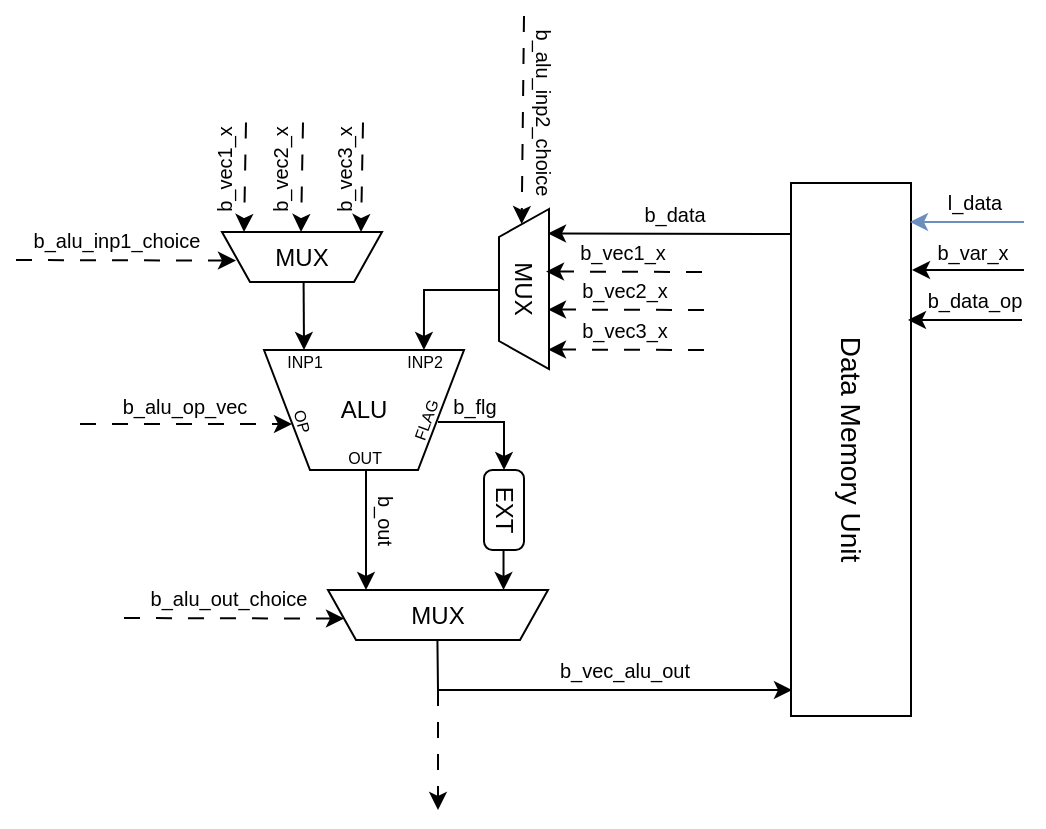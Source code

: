 <mxfile version="27.1.6">
  <diagram name="Страница — 1" id="kwNMGFLmGdAMEIbBHj_G">
    <mxGraphModel dx="815" dy="429" grid="1" gridSize="10" guides="1" tooltips="1" connect="1" arrows="1" fold="1" page="1" pageScale="1" pageWidth="827" pageHeight="1169" math="0" shadow="0">
      <root>
        <mxCell id="0" />
        <mxCell id="1" parent="0" />
        <mxCell id="6-Dcuf0o0tqXMm8fYNL0-1" value="ALU" style="verticalLabelPosition=middle;verticalAlign=middle;html=1;shape=trapezoid;perimeter=trapezoidPerimeter;whiteSpace=wrap;size=0.23;arcSize=10;flipV=1;labelPosition=center;align=center;" vertex="1" parent="1">
          <mxGeometry x="290" y="390" width="100" height="60" as="geometry" />
        </mxCell>
        <mxCell id="6-Dcuf0o0tqXMm8fYNL0-2" value="&lt;font style=&quot;font-size: 8px;&quot;&gt;INP1&lt;/font&gt;" style="text;html=1;align=center;verticalAlign=middle;resizable=0;points=[];autosize=1;strokeColor=none;fillColor=none;" vertex="1" parent="1">
          <mxGeometry x="290" y="380" width="40" height="30" as="geometry" />
        </mxCell>
        <mxCell id="6-Dcuf0o0tqXMm8fYNL0-3" value="&lt;font style=&quot;font-size: 8px;&quot;&gt;INP2&lt;/font&gt;" style="text;html=1;align=center;verticalAlign=middle;resizable=0;points=[];autosize=1;strokeColor=none;fillColor=none;" vertex="1" parent="1">
          <mxGeometry x="350" y="380" width="40" height="30" as="geometry" />
        </mxCell>
        <mxCell id="6-Dcuf0o0tqXMm8fYNL0-4" value="&lt;font style=&quot;font-size: 8px;&quot;&gt;OP&lt;/font&gt;" style="text;html=1;align=center;verticalAlign=middle;resizable=0;points=[];autosize=1;strokeColor=none;fillColor=none;rotation=75;" vertex="1" parent="1">
          <mxGeometry x="290" y="410" width="40" height="30" as="geometry" />
        </mxCell>
        <mxCell id="6-Dcuf0o0tqXMm8fYNL0-5" value="&lt;font style=&quot;font-size: 8px;&quot;&gt;FLAG&lt;/font&gt;" style="text;html=1;align=center;verticalAlign=middle;resizable=0;points=[];autosize=1;strokeColor=none;fillColor=none;rotation=-70;flipV=1;flipH=1;" vertex="1" parent="1">
          <mxGeometry x="349.996" y="410.004" width="40" height="30" as="geometry" />
        </mxCell>
        <mxCell id="6-Dcuf0o0tqXMm8fYNL0-6" value="&lt;span style=&quot;font-size: 8px;&quot;&gt;OUT&lt;/span&gt;" style="text;html=1;align=center;verticalAlign=middle;resizable=0;points=[];autosize=1;strokeColor=none;fillColor=none;rotation=0;flipV=1;flipH=1;" vertex="1" parent="1">
          <mxGeometry x="319.996" y="428.004" width="40" height="30" as="geometry" />
        </mxCell>
        <mxCell id="6-Dcuf0o0tqXMm8fYNL0-9" value="" style="endArrow=classic;html=1;rounded=0;" edge="1" parent="1">
          <mxGeometry width="50" height="50" relative="1" as="geometry">
            <mxPoint x="341" y="450" as="sourcePoint" />
            <mxPoint x="341" y="510" as="targetPoint" />
          </mxGeometry>
        </mxCell>
        <mxCell id="6-Dcuf0o0tqXMm8fYNL0-10" value="MUX" style="shape=trapezoid;perimeter=trapezoidPerimeter;whiteSpace=wrap;html=1;fixedSize=1;rotation=0;size=14;flipH=0;flipV=1;" vertex="1" parent="1">
          <mxGeometry x="322" y="510" width="110" height="25" as="geometry" />
        </mxCell>
        <mxCell id="6-Dcuf0o0tqXMm8fYNL0-11" value="" style="endArrow=classic;html=1;rounded=0;dashed=1;dashPattern=8 8;" edge="1" parent="1">
          <mxGeometry width="50" height="50" relative="1" as="geometry">
            <mxPoint x="220" y="524" as="sourcePoint" />
            <mxPoint x="330" y="524.3" as="targetPoint" />
          </mxGeometry>
        </mxCell>
        <mxCell id="6-Dcuf0o0tqXMm8fYNL0-12" value="&lt;font style=&quot;font-size: 10px;&quot;&gt;b_alu_out_choice&lt;/font&gt;" style="text;html=1;align=center;verticalAlign=middle;resizable=0;points=[];autosize=1;strokeColor=none;fillColor=none;rotation=0;" vertex="1" parent="1">
          <mxGeometry x="222" y="499" width="100" height="30" as="geometry" />
        </mxCell>
        <mxCell id="6-Dcuf0o0tqXMm8fYNL0-14" value="" style="endArrow=classic;html=1;rounded=0;" edge="1" parent="1">
          <mxGeometry width="50" height="50" relative="1" as="geometry">
            <mxPoint x="377" y="426" as="sourcePoint" />
            <mxPoint x="410" y="450" as="targetPoint" />
            <Array as="points">
              <mxPoint x="410" y="426" />
            </Array>
          </mxGeometry>
        </mxCell>
        <mxCell id="6-Dcuf0o0tqXMm8fYNL0-15" value="" style="endArrow=classic;html=1;rounded=0;dashed=1;dashPattern=8 8;" edge="1" parent="1">
          <mxGeometry width="50" height="50" relative="1" as="geometry">
            <mxPoint x="198" y="427" as="sourcePoint" />
            <mxPoint x="304" y="427" as="targetPoint" />
          </mxGeometry>
        </mxCell>
        <mxCell id="6-Dcuf0o0tqXMm8fYNL0-16" value="&lt;font style=&quot;font-size: 10px;&quot;&gt;b_alu_op_vec&lt;/font&gt;" style="text;html=1;align=center;verticalAlign=middle;resizable=0;points=[];autosize=1;strokeColor=none;fillColor=none;" vertex="1" parent="1">
          <mxGeometry x="205" y="403" width="90" height="30" as="geometry" />
        </mxCell>
        <mxCell id="6-Dcuf0o0tqXMm8fYNL0-17" value="" style="endArrow=classic;html=1;rounded=0;dashed=1;dashPattern=8 8;" edge="1" parent="1">
          <mxGeometry width="50" height="50" relative="1" as="geometry">
            <mxPoint x="420" y="223" as="sourcePoint" />
            <mxPoint x="418.83" y="327" as="targetPoint" />
          </mxGeometry>
        </mxCell>
        <mxCell id="6-Dcuf0o0tqXMm8fYNL0-18" value="&lt;font style=&quot;font-size: 10px;&quot;&gt;b_vec1_x&lt;/font&gt;" style="text;html=1;align=center;verticalAlign=middle;resizable=0;points=[];autosize=1;strokeColor=none;fillColor=none;" vertex="1" parent="1">
          <mxGeometry x="434" y="326" width="70" height="30" as="geometry" />
        </mxCell>
        <mxCell id="6-Dcuf0o0tqXMm8fYNL0-19" value="MUX" style="shape=trapezoid;perimeter=trapezoidPerimeter;whiteSpace=wrap;html=1;fixedSize=1;rotation=0;size=14;flipH=0;flipV=1;" vertex="1" parent="1">
          <mxGeometry x="269" y="331" width="80" height="25" as="geometry" />
        </mxCell>
        <mxCell id="6-Dcuf0o0tqXMm8fYNL0-20" value="" style="endArrow=classic;html=1;rounded=0;dashed=1;dashPattern=8 8;" edge="1" parent="1">
          <mxGeometry width="50" height="50" relative="1" as="geometry">
            <mxPoint x="166" y="345" as="sourcePoint" />
            <mxPoint x="276" y="345.3" as="targetPoint" />
          </mxGeometry>
        </mxCell>
        <mxCell id="6-Dcuf0o0tqXMm8fYNL0-21" value="&lt;font style=&quot;font-size: 10px;&quot;&gt;b_alu_inp1_choice&lt;/font&gt;" style="text;html=1;align=center;verticalAlign=middle;resizable=0;points=[];autosize=1;strokeColor=none;fillColor=none;rotation=0;" vertex="1" parent="1">
          <mxGeometry x="161" y="320" width="110" height="30" as="geometry" />
        </mxCell>
        <mxCell id="6-Dcuf0o0tqXMm8fYNL0-23" value="" style="endArrow=classic;html=1;rounded=0;" edge="1" parent="1">
          <mxGeometry width="50" height="50" relative="1" as="geometry">
            <mxPoint x="309.8" y="356" as="sourcePoint" />
            <mxPoint x="310" y="390" as="targetPoint" />
          </mxGeometry>
        </mxCell>
        <mxCell id="6-Dcuf0o0tqXMm8fYNL0-25" value="" style="endArrow=classic;html=1;rounded=0;" edge="1" parent="1">
          <mxGeometry width="50" height="50" relative="1" as="geometry">
            <mxPoint x="410" y="360" as="sourcePoint" />
            <mxPoint x="369.96" y="390" as="targetPoint" />
            <Array as="points">
              <mxPoint x="370" y="360" />
            </Array>
          </mxGeometry>
        </mxCell>
        <mxCell id="6-Dcuf0o0tqXMm8fYNL0-26" value="MUX" style="shape=trapezoid;perimeter=trapezoidPerimeter;whiteSpace=wrap;html=1;fixedSize=1;rotation=90;size=14;flipH=0;flipV=1;" vertex="1" parent="1">
          <mxGeometry x="380" y="347" width="80" height="25" as="geometry" />
        </mxCell>
        <mxCell id="6-Dcuf0o0tqXMm8fYNL0-27" value="&lt;font style=&quot;font-size: 10px;&quot;&gt;b_alu_inp2_choice&lt;/font&gt;" style="text;html=1;align=center;verticalAlign=middle;resizable=0;points=[];autosize=1;strokeColor=none;fillColor=none;rotation=90;" vertex="1" parent="1">
          <mxGeometry x="375" y="256" width="110" height="30" as="geometry" />
        </mxCell>
        <mxCell id="6-Dcuf0o0tqXMm8fYNL0-28" value="" style="endArrow=classic;html=1;rounded=0;dashed=1;dashPattern=8 8;" edge="1" parent="1">
          <mxGeometry width="50" height="50" relative="1" as="geometry">
            <mxPoint x="509" y="351" as="sourcePoint" />
            <mxPoint x="431" y="350.76" as="targetPoint" />
          </mxGeometry>
        </mxCell>
        <mxCell id="6-Dcuf0o0tqXMm8fYNL0-29" value="&lt;font style=&quot;font-size: 10px;&quot;&gt;b_vec2_x&lt;/font&gt;" style="text;html=1;align=center;verticalAlign=middle;resizable=0;points=[];autosize=1;strokeColor=none;fillColor=none;" vertex="1" parent="1">
          <mxGeometry x="435" y="345" width="70" height="30" as="geometry" />
        </mxCell>
        <mxCell id="6-Dcuf0o0tqXMm8fYNL0-30" value="" style="endArrow=classic;html=1;rounded=0;dashed=1;dashPattern=8 8;" edge="1" parent="1">
          <mxGeometry width="50" height="50" relative="1" as="geometry">
            <mxPoint x="510" y="370" as="sourcePoint" />
            <mxPoint x="432" y="369.76" as="targetPoint" />
          </mxGeometry>
        </mxCell>
        <mxCell id="6-Dcuf0o0tqXMm8fYNL0-31" value="&lt;font style=&quot;font-size: 10px;&quot;&gt;b_vec3_x&lt;/font&gt;" style="text;html=1;align=center;verticalAlign=middle;resizable=0;points=[];autosize=1;strokeColor=none;fillColor=none;" vertex="1" parent="1">
          <mxGeometry x="435" y="365" width="70" height="30" as="geometry" />
        </mxCell>
        <mxCell id="6-Dcuf0o0tqXMm8fYNL0-32" value="" style="endArrow=classic;html=1;rounded=0;dashed=1;dashPattern=8 8;" edge="1" parent="1">
          <mxGeometry width="50" height="50" relative="1" as="geometry">
            <mxPoint x="510" y="390" as="sourcePoint" />
            <mxPoint x="432" y="389.76" as="targetPoint" />
          </mxGeometry>
        </mxCell>
        <mxCell id="6-Dcuf0o0tqXMm8fYNL0-33" value="&lt;font style=&quot;font-size: 10px;&quot;&gt;b_vec1_x&lt;/font&gt;" style="text;html=1;align=center;verticalAlign=middle;resizable=0;points=[];autosize=1;strokeColor=none;fillColor=none;rotation=-90;" vertex="1" parent="1">
          <mxGeometry x="235" y="285" width="70" height="30" as="geometry" />
        </mxCell>
        <mxCell id="6-Dcuf0o0tqXMm8fYNL0-34" value="" style="endArrow=classic;html=1;rounded=0;dashed=1;dashPattern=8 8;" edge="1" parent="1">
          <mxGeometry width="50" height="50" relative="1" as="geometry">
            <mxPoint x="281" y="276.24" as="sourcePoint" />
            <mxPoint x="280" y="331" as="targetPoint" />
          </mxGeometry>
        </mxCell>
        <mxCell id="6-Dcuf0o0tqXMm8fYNL0-39" value="" style="endArrow=classic;html=1;rounded=0;dashed=1;dashPattern=8 8;" edge="1" parent="1">
          <mxGeometry width="50" height="50" relative="1" as="geometry">
            <mxPoint x="309.5" y="276.24" as="sourcePoint" />
            <mxPoint x="308.5" y="331" as="targetPoint" />
          </mxGeometry>
        </mxCell>
        <mxCell id="6-Dcuf0o0tqXMm8fYNL0-40" value="" style="endArrow=classic;html=1;rounded=0;dashed=1;dashPattern=8 8;" edge="1" parent="1">
          <mxGeometry width="50" height="50" relative="1" as="geometry">
            <mxPoint x="339.5" y="276.24" as="sourcePoint" />
            <mxPoint x="338.5" y="331" as="targetPoint" />
          </mxGeometry>
        </mxCell>
        <mxCell id="6-Dcuf0o0tqXMm8fYNL0-41" value="&lt;font style=&quot;font-size: 10px;&quot;&gt;b_vec2_x&lt;/font&gt;" style="text;html=1;align=center;verticalAlign=middle;resizable=0;points=[];autosize=1;strokeColor=none;fillColor=none;rotation=-90;" vertex="1" parent="1">
          <mxGeometry x="263" y="285" width="70" height="30" as="geometry" />
        </mxCell>
        <mxCell id="6-Dcuf0o0tqXMm8fYNL0-42" value="&lt;font style=&quot;font-size: 10px;&quot;&gt;b_vec3_x&lt;/font&gt;" style="text;html=1;align=center;verticalAlign=middle;resizable=0;points=[];autosize=1;strokeColor=none;fillColor=none;rotation=-90;" vertex="1" parent="1">
          <mxGeometry x="295" y="285" width="70" height="30" as="geometry" />
        </mxCell>
        <mxCell id="6-Dcuf0o0tqXMm8fYNL0-43" value="&lt;font style=&quot;font-size: 10px;&quot;&gt;b_out&lt;/font&gt;" style="text;html=1;align=center;verticalAlign=middle;resizable=0;points=[];autosize=1;strokeColor=none;fillColor=none;rotation=90;" vertex="1" parent="1">
          <mxGeometry x="326" y="460" width="50" height="30" as="geometry" />
        </mxCell>
        <mxCell id="6-Dcuf0o0tqXMm8fYNL0-44" value="&lt;font style=&quot;font-size: 10px;&quot;&gt;b_flg&lt;/font&gt;" style="text;html=1;align=center;verticalAlign=middle;resizable=0;points=[];autosize=1;strokeColor=none;fillColor=none;rotation=0;" vertex="1" parent="1">
          <mxGeometry x="370" y="403" width="50" height="30" as="geometry" />
        </mxCell>
        <mxCell id="6-Dcuf0o0tqXMm8fYNL0-45" value="" style="endArrow=classic;html=1;rounded=0;dashed=1;dashPattern=8 8;" edge="1" parent="1">
          <mxGeometry width="50" height="50" relative="1" as="geometry">
            <mxPoint x="377" y="560" as="sourcePoint" />
            <mxPoint x="377" y="620" as="targetPoint" />
          </mxGeometry>
        </mxCell>
        <mxCell id="6-Dcuf0o0tqXMm8fYNL0-46" value="&lt;font style=&quot;font-size: 10px;&quot;&gt;b_vec_alu_out&lt;/font&gt;" style="text;html=1;align=center;verticalAlign=middle;resizable=0;points=[];autosize=1;strokeColor=none;fillColor=none;rotation=0;" vertex="1" parent="1">
          <mxGeometry x="425" y="535" width="90" height="30" as="geometry" />
        </mxCell>
        <mxCell id="6-Dcuf0o0tqXMm8fYNL0-47" value="&lt;font style=&quot;font-size: 10px;&quot;&gt;b_data&lt;/font&gt;" style="text;html=1;align=center;verticalAlign=middle;resizable=0;points=[];autosize=1;strokeColor=none;fillColor=none;" vertex="1" parent="1">
          <mxGeometry x="470" y="307" width="50" height="30" as="geometry" />
        </mxCell>
        <mxCell id="6-Dcuf0o0tqXMm8fYNL0-48" value="" style="endArrow=classic;html=1;rounded=0;" edge="1" parent="1">
          <mxGeometry width="50" height="50" relative="1" as="geometry">
            <mxPoint x="553" y="332" as="sourcePoint" />
            <mxPoint x="432" y="331.76" as="targetPoint" />
          </mxGeometry>
        </mxCell>
        <mxCell id="6-Dcuf0o0tqXMm8fYNL0-49" value="&lt;font style=&quot;font-size: 14px;&quot;&gt;Data Memory Unit&lt;/font&gt;" style="rounded=0;whiteSpace=wrap;html=1;rotation=90;textDirection=ltr;" vertex="1" parent="1">
          <mxGeometry x="450.25" y="409.75" width="266.5" height="60" as="geometry" />
        </mxCell>
        <mxCell id="6-Dcuf0o0tqXMm8fYNL0-50" value="" style="endArrow=none;html=1;rounded=0;startArrow=classic;startFill=1;" edge="1" parent="1">
          <mxGeometry width="50" height="50" relative="1" as="geometry">
            <mxPoint x="554" y="560" as="sourcePoint" />
            <mxPoint x="376.71" y="535" as="targetPoint" />
            <Array as="points">
              <mxPoint x="377" y="560" />
            </Array>
          </mxGeometry>
        </mxCell>
        <mxCell id="6-Dcuf0o0tqXMm8fYNL0-51" value="" style="endArrow=classic;html=1;rounded=0;fillColor=#dae8fc;strokeColor=#6c8ebf;" edge="1" parent="1">
          <mxGeometry width="50" height="50" relative="1" as="geometry">
            <mxPoint x="670" y="326" as="sourcePoint" />
            <mxPoint x="613" y="326" as="targetPoint" />
          </mxGeometry>
        </mxCell>
        <mxCell id="6-Dcuf0o0tqXMm8fYNL0-52" value="&lt;font style=&quot;font-size: 10px;&quot;&gt;l_data&lt;/font&gt;" style="text;html=1;align=center;verticalAlign=middle;resizable=0;points=[];autosize=1;strokeColor=none;fillColor=none;" vertex="1" parent="1">
          <mxGeometry x="620" y="301" width="50" height="30" as="geometry" />
        </mxCell>
        <mxCell id="6-Dcuf0o0tqXMm8fYNL0-53" value="" style="endArrow=classic;html=1;rounded=0;" edge="1" parent="1">
          <mxGeometry width="50" height="50" relative="1" as="geometry">
            <mxPoint x="670" y="350" as="sourcePoint" />
            <mxPoint x="614" y="350" as="targetPoint" />
          </mxGeometry>
        </mxCell>
        <mxCell id="6-Dcuf0o0tqXMm8fYNL0-54" value="&lt;font style=&quot;font-size: 10px;&quot;&gt;b_var_x&lt;/font&gt;" style="text;html=1;align=center;verticalAlign=middle;resizable=0;points=[];autosize=1;strokeColor=none;fillColor=none;" vertex="1" parent="1">
          <mxGeometry x="614" y="326" width="60" height="30" as="geometry" />
        </mxCell>
        <mxCell id="6-Dcuf0o0tqXMm8fYNL0-57" value="EXT" style="rounded=1;whiteSpace=wrap;html=1;arcSize=21;rotation=90;" vertex="1" parent="1">
          <mxGeometry x="390" y="460" width="40" height="20" as="geometry" />
        </mxCell>
        <mxCell id="6-Dcuf0o0tqXMm8fYNL0-58" value="" style="endArrow=classic;html=1;rounded=0;" edge="1" parent="1">
          <mxGeometry width="50" height="50" relative="1" as="geometry">
            <mxPoint x="409.76" y="490" as="sourcePoint" />
            <mxPoint x="409.76" y="510" as="targetPoint" />
          </mxGeometry>
        </mxCell>
        <mxCell id="6-Dcuf0o0tqXMm8fYNL0-59" value="" style="endArrow=classic;html=1;rounded=0;" edge="1" parent="1">
          <mxGeometry width="50" height="50" relative="1" as="geometry">
            <mxPoint x="669" y="375" as="sourcePoint" />
            <mxPoint x="612" y="375" as="targetPoint" />
          </mxGeometry>
        </mxCell>
        <mxCell id="6-Dcuf0o0tqXMm8fYNL0-60" value="&lt;span style=&quot;font-size: 10px;&quot;&gt;b_data_op&lt;/span&gt;" style="text;html=1;align=center;verticalAlign=middle;resizable=0;points=[];autosize=1;strokeColor=none;fillColor=none;" vertex="1" parent="1">
          <mxGeometry x="610" y="350" width="70" height="30" as="geometry" />
        </mxCell>
      </root>
    </mxGraphModel>
  </diagram>
</mxfile>
